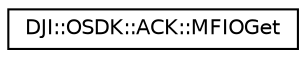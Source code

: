digraph "Graphical Class Hierarchy"
{
 // INTERACTIVE_SVG=YES
 // LATEX_PDF_SIZE
  edge [fontname="Helvetica",fontsize="10",labelfontname="Helvetica",labelfontsize="10"];
  node [fontname="Helvetica",fontsize="10",shape=record];
  rankdir="LR";
  Node0 [label="DJI::OSDK::ACK::MFIOGet",height=0.2,width=0.4,color="black", fillcolor="white", style="filled",URL="$structDJI_1_1OSDK_1_1ACK_1_1MFIOGet.html",tooltip="This struct is returned from the DJI::OSDK::MFIO::getValue blocking API."];
}
